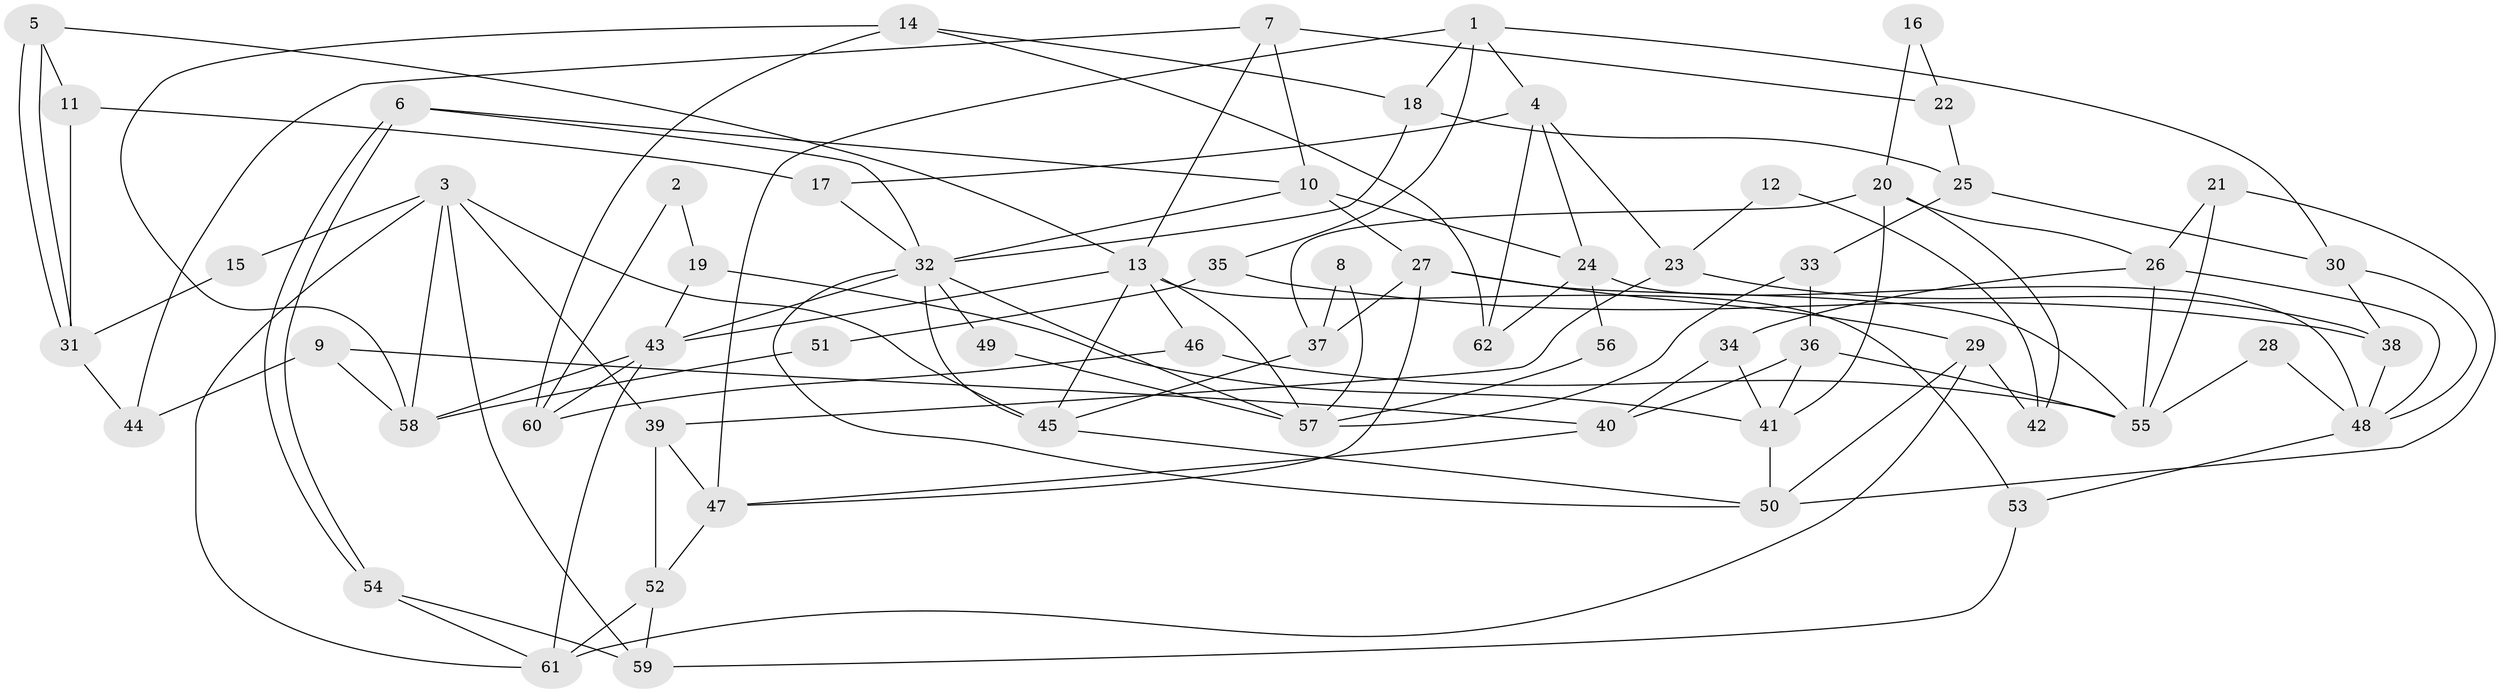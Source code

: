 // coarse degree distribution, {6: 0.21621621621621623, 3: 0.08108108108108109, 7: 0.10810810810810811, 4: 0.21621621621621623, 5: 0.21621621621621623, 10: 0.02702702702702703, 2: 0.10810810810810811, 9: 0.02702702702702703}
// Generated by graph-tools (version 1.1) at 2025/23/03/03/25 07:23:57]
// undirected, 62 vertices, 124 edges
graph export_dot {
graph [start="1"]
  node [color=gray90,style=filled];
  1;
  2;
  3;
  4;
  5;
  6;
  7;
  8;
  9;
  10;
  11;
  12;
  13;
  14;
  15;
  16;
  17;
  18;
  19;
  20;
  21;
  22;
  23;
  24;
  25;
  26;
  27;
  28;
  29;
  30;
  31;
  32;
  33;
  34;
  35;
  36;
  37;
  38;
  39;
  40;
  41;
  42;
  43;
  44;
  45;
  46;
  47;
  48;
  49;
  50;
  51;
  52;
  53;
  54;
  55;
  56;
  57;
  58;
  59;
  60;
  61;
  62;
  1 -- 47;
  1 -- 30;
  1 -- 4;
  1 -- 18;
  1 -- 35;
  2 -- 60;
  2 -- 19;
  3 -- 45;
  3 -- 59;
  3 -- 15;
  3 -- 39;
  3 -- 58;
  3 -- 61;
  4 -- 62;
  4 -- 17;
  4 -- 23;
  4 -- 24;
  5 -- 31;
  5 -- 31;
  5 -- 13;
  5 -- 11;
  6 -- 32;
  6 -- 54;
  6 -- 54;
  6 -- 10;
  7 -- 13;
  7 -- 44;
  7 -- 10;
  7 -- 22;
  8 -- 37;
  8 -- 57;
  9 -- 58;
  9 -- 40;
  9 -- 44;
  10 -- 24;
  10 -- 27;
  10 -- 32;
  11 -- 17;
  11 -- 31;
  12 -- 42;
  12 -- 23;
  13 -- 43;
  13 -- 53;
  13 -- 45;
  13 -- 46;
  13 -- 57;
  14 -- 58;
  14 -- 18;
  14 -- 60;
  14 -- 62;
  15 -- 31;
  16 -- 20;
  16 -- 22;
  17 -- 32;
  18 -- 32;
  18 -- 25;
  19 -- 43;
  19 -- 41;
  20 -- 41;
  20 -- 37;
  20 -- 26;
  20 -- 42;
  21 -- 26;
  21 -- 55;
  21 -- 50;
  22 -- 25;
  23 -- 38;
  23 -- 39;
  24 -- 48;
  24 -- 56;
  24 -- 62;
  25 -- 33;
  25 -- 30;
  26 -- 55;
  26 -- 34;
  26 -- 48;
  27 -- 29;
  27 -- 37;
  27 -- 47;
  27 -- 55;
  28 -- 55;
  28 -- 48;
  29 -- 50;
  29 -- 61;
  29 -- 42;
  30 -- 48;
  30 -- 38;
  31 -- 44;
  32 -- 45;
  32 -- 43;
  32 -- 49;
  32 -- 50;
  32 -- 57;
  33 -- 57;
  33 -- 36;
  34 -- 40;
  34 -- 41;
  35 -- 38;
  35 -- 51;
  36 -- 55;
  36 -- 41;
  36 -- 40;
  37 -- 45;
  38 -- 48;
  39 -- 47;
  39 -- 52;
  40 -- 47;
  41 -- 50;
  43 -- 61;
  43 -- 58;
  43 -- 60;
  45 -- 50;
  46 -- 60;
  46 -- 55;
  47 -- 52;
  48 -- 53;
  49 -- 57;
  51 -- 58;
  52 -- 59;
  52 -- 61;
  53 -- 59;
  54 -- 61;
  54 -- 59;
  56 -- 57;
}
